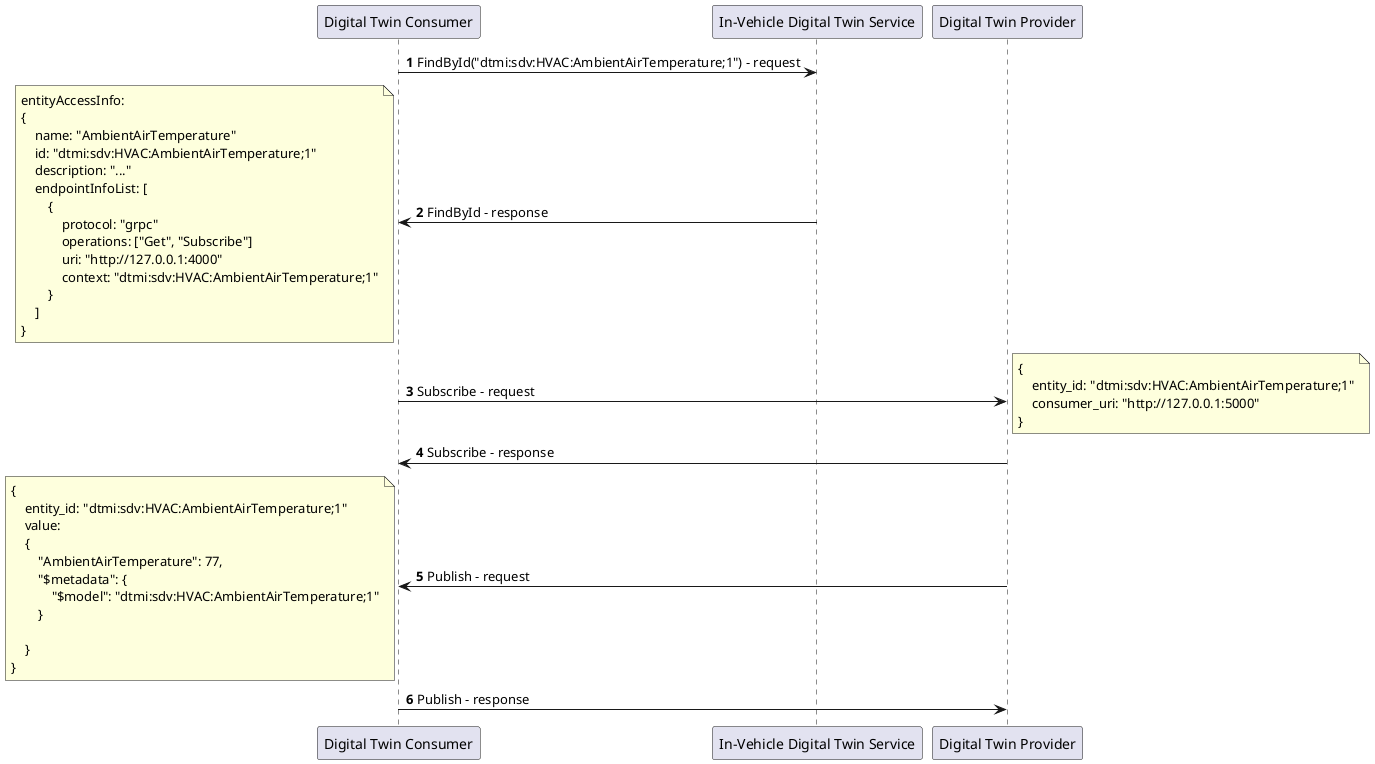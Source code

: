 @startuml

autonumber

"Digital Twin Consumer" -> "In-Vehicle Digital Twin Service" : FindById("dtmi:sdv:HVAC:AmbientAirTemperature;1") - request
"Digital Twin Consumer" <- "In-Vehicle Digital Twin Service" : FindById - response
note left
entityAccessInfo:
{
    name: "AmbientAirTemperature"
    id: "dtmi:sdv:HVAC:AmbientAirTemperature;1"
    description: "..."
    endpointInfoList: [
        {
            protocol: "grpc"
            operations: ["Get", "Subscribe"]
            uri: "http://127.0.0.1:4000"
            context: "dtmi:sdv:HVAC:AmbientAirTemperature;1"
        }
    ]
}
end note

"Digital Twin Consumer" -> "Digital Twin Provider" : Subscribe - request
note right
{
    entity_id: "dtmi:sdv:HVAC:AmbientAirTemperature;1"
    consumer_uri: "http://127.0.0.1:5000"
}
end note

"Digital Twin Consumer" <- "Digital Twin Provider" : Subscribe - response

"Digital Twin Consumer" <- "Digital Twin Provider" : Publish - request
note left
{
    entity_id: "dtmi:sdv:HVAC:AmbientAirTemperature;1"
    value:
    {
        "AmbientAirTemperature": 77,
        "$metadata": {
            "$model": "dtmi:sdv:HVAC:AmbientAirTemperature;1"
        }

    }
}
end note

"Digital Twin Consumer" -> "Digital Twin Provider" : Publish - response

@enduml
